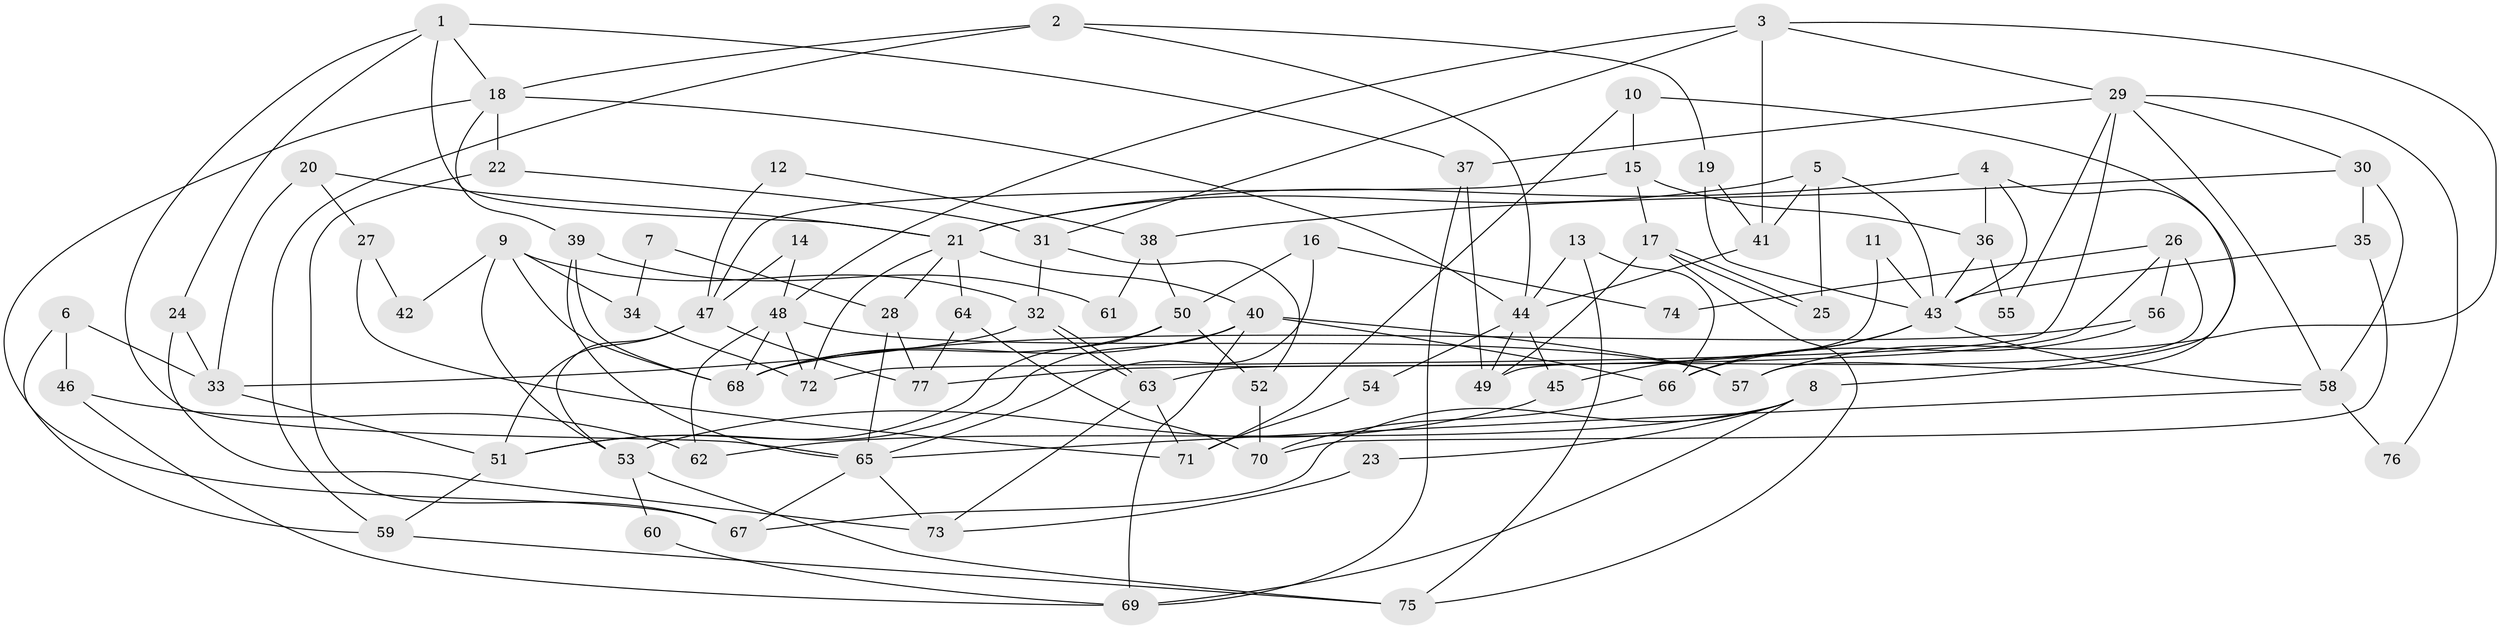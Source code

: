 // coarse degree distribution, {11: 0.02, 7: 0.1, 9: 0.1, 5: 0.2, 6: 0.1, 4: 0.2, 2: 0.14, 3: 0.14}
// Generated by graph-tools (version 1.1) at 2025/24/03/03/25 07:24:00]
// undirected, 77 vertices, 154 edges
graph export_dot {
graph [start="1"]
  node [color=gray90,style=filled];
  1;
  2;
  3;
  4;
  5;
  6;
  7;
  8;
  9;
  10;
  11;
  12;
  13;
  14;
  15;
  16;
  17;
  18;
  19;
  20;
  21;
  22;
  23;
  24;
  25;
  26;
  27;
  28;
  29;
  30;
  31;
  32;
  33;
  34;
  35;
  36;
  37;
  38;
  39;
  40;
  41;
  42;
  43;
  44;
  45;
  46;
  47;
  48;
  49;
  50;
  51;
  52;
  53;
  54;
  55;
  56;
  57;
  58;
  59;
  60;
  61;
  62;
  63;
  64;
  65;
  66;
  67;
  68;
  69;
  70;
  71;
  72;
  73;
  74;
  75;
  76;
  77;
  1 -- 18;
  1 -- 21;
  1 -- 24;
  1 -- 37;
  1 -- 65;
  2 -- 18;
  2 -- 19;
  2 -- 44;
  2 -- 59;
  3 -- 57;
  3 -- 29;
  3 -- 31;
  3 -- 41;
  3 -- 48;
  4 -- 43;
  4 -- 21;
  4 -- 8;
  4 -- 36;
  5 -- 41;
  5 -- 21;
  5 -- 25;
  5 -- 43;
  6 -- 33;
  6 -- 46;
  6 -- 59;
  7 -- 28;
  7 -- 34;
  8 -- 67;
  8 -- 23;
  8 -- 62;
  8 -- 69;
  9 -- 53;
  9 -- 32;
  9 -- 34;
  9 -- 42;
  9 -- 68;
  10 -- 15;
  10 -- 57;
  10 -- 71;
  11 -- 63;
  11 -- 43;
  12 -- 38;
  12 -- 47;
  13 -- 75;
  13 -- 44;
  13 -- 66;
  14 -- 47;
  14 -- 48;
  15 -- 47;
  15 -- 36;
  15 -- 17;
  16 -- 50;
  16 -- 65;
  16 -- 74;
  17 -- 25;
  17 -- 25;
  17 -- 49;
  17 -- 75;
  18 -- 44;
  18 -- 22;
  18 -- 39;
  18 -- 67;
  19 -- 41;
  19 -- 43;
  20 -- 33;
  20 -- 21;
  20 -- 27;
  21 -- 72;
  21 -- 40;
  21 -- 28;
  21 -- 64;
  22 -- 31;
  22 -- 67;
  23 -- 73;
  24 -- 33;
  24 -- 73;
  26 -- 49;
  26 -- 56;
  26 -- 74;
  26 -- 77;
  27 -- 71;
  27 -- 42;
  28 -- 65;
  28 -- 77;
  29 -- 58;
  29 -- 37;
  29 -- 30;
  29 -- 55;
  29 -- 72;
  29 -- 76;
  30 -- 35;
  30 -- 38;
  30 -- 58;
  31 -- 52;
  31 -- 32;
  32 -- 63;
  32 -- 63;
  32 -- 33;
  33 -- 51;
  34 -- 72;
  35 -- 70;
  35 -- 43;
  36 -- 43;
  36 -- 55;
  37 -- 69;
  37 -- 49;
  38 -- 50;
  38 -- 61;
  39 -- 65;
  39 -- 61;
  39 -- 68;
  40 -- 66;
  40 -- 68;
  40 -- 51;
  40 -- 57;
  40 -- 69;
  41 -- 44;
  43 -- 45;
  43 -- 58;
  43 -- 66;
  44 -- 49;
  44 -- 45;
  44 -- 54;
  45 -- 53;
  46 -- 69;
  46 -- 62;
  47 -- 77;
  47 -- 51;
  47 -- 53;
  48 -- 68;
  48 -- 57;
  48 -- 62;
  48 -- 72;
  50 -- 51;
  50 -- 68;
  50 -- 52;
  51 -- 59;
  52 -- 70;
  53 -- 75;
  53 -- 60;
  54 -- 71;
  56 -- 68;
  56 -- 66;
  58 -- 65;
  58 -- 76;
  59 -- 75;
  60 -- 69;
  63 -- 73;
  63 -- 71;
  64 -- 77;
  64 -- 70;
  65 -- 67;
  65 -- 73;
  66 -- 70;
}
